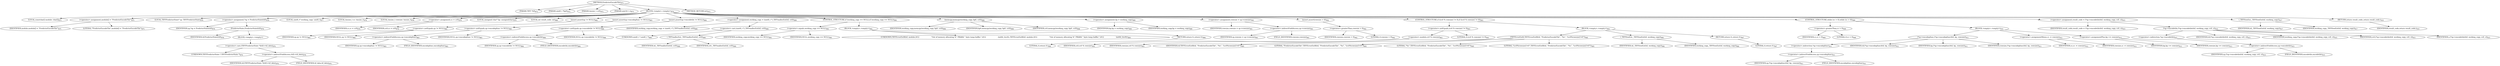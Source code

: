 digraph "PredictorEncodeTile" {  
"39104" [label = <(METHOD,PredictorEncodeTile)<SUB>872</SUB>> ]
"39105" [label = <(PARAM,TIFF *tif)<SUB>872</SUB>> ]
"39106" [label = <(PARAM,uint8_t *bp0)<SUB>872</SUB>> ]
"39107" [label = <(PARAM,tmsize_t cc0)<SUB>872</SUB>> ]
"39108" [label = <(PARAM,uint16_t s)<SUB>873</SUB>> ]
"39109" [label = <(BLOCK,&lt;empty&gt;,&lt;empty&gt;)<SUB>874</SUB>> ]
"39110" [label = <(LOCAL,constchar[] module: char[])<SUB>875</SUB>> ]
"39111" [label = <(&lt;operator&gt;.assignment,module[] = &quot;PredictorEncodeTile&quot;)<SUB>875</SUB>> ]
"39112" [label = <(IDENTIFIER,module,module[] = &quot;PredictorEncodeTile&quot;)<SUB>875</SUB>> ]
"39113" [label = <(LITERAL,&quot;PredictorEncodeTile&quot;,module[] = &quot;PredictorEncodeTile&quot;)<SUB>875</SUB>> ]
"39114" [label = <(LOCAL,TIFFPredictorState* sp: TIFFPredictorState)<SUB>876</SUB>> ]
"39115" [label = <(&lt;operator&gt;.assignment,*sp = PredictorState(tif))<SUB>876</SUB>> ]
"39116" [label = <(IDENTIFIER,sp,*sp = PredictorState(tif))<SUB>876</SUB>> ]
"39117" [label = <(PredictorState,PredictorState(tif))<SUB>876</SUB>> ]
"39118" [label = <(IDENTIFIER,tif,PredictorState(tif))<SUB>876</SUB>> ]
"39119" [label = <(BLOCK,&lt;empty&gt;,&lt;empty&gt;)> ]
"39120" [label = <(&lt;operator&gt;.cast,(TIFFPredictorState *)(tif)-&gt;tif_data)<SUB>876</SUB>> ]
"39121" [label = <(UNKNOWN,TIFFPredictorState *,TIFFPredictorState *)<SUB>876</SUB>> ]
"39122" [label = <(&lt;operator&gt;.indirectFieldAccess,(tif)-&gt;tif_data)<SUB>876</SUB>> ]
"39123" [label = <(IDENTIFIER,tif,(TIFFPredictorState *)(tif)-&gt;tif_data)<SUB>876</SUB>> ]
"39124" [label = <(FIELD_IDENTIFIER,tif_data,tif_data)<SUB>876</SUB>> ]
"39125" [label = <(LOCAL,uint8_t* working_copy: uint8_t)<SUB>877</SUB>> ]
"39126" [label = <(LOCAL,tmsize_t cc: tmsize_t)<SUB>878</SUB>> ]
"39127" [label = <(LOCAL,tmsize_t rowsize: tmsize_t)<SUB>878</SUB>> ]
"39128" [label = <(&lt;operator&gt;.assignment,cc = cc0)<SUB>878</SUB>> ]
"39129" [label = <(IDENTIFIER,cc,cc = cc0)<SUB>878</SUB>> ]
"39130" [label = <(IDENTIFIER,cc0,cc = cc0)<SUB>878</SUB>> ]
"39131" [label = <(LOCAL,unsigned char* bp: unsignedchar)<SUB>879</SUB>> ]
"39132" [label = <(LOCAL,int result_code: int)<SUB>880</SUB>> ]
"39133" [label = <(assert,assert(sp != NULL))<SUB>882</SUB>> ]
"39134" [label = <(&lt;operator&gt;.notEquals,sp != NULL)<SUB>882</SUB>> ]
"39135" [label = <(IDENTIFIER,sp,sp != NULL)<SUB>882</SUB>> ]
"39136" [label = <(IDENTIFIER,NULL,sp != NULL)<SUB>882</SUB>> ]
"39137" [label = <(assert,assert(sp-&gt;encodepfunc != NULL))<SUB>883</SUB>> ]
"39138" [label = <(&lt;operator&gt;.notEquals,sp-&gt;encodepfunc != NULL)<SUB>883</SUB>> ]
"39139" [label = <(&lt;operator&gt;.indirectFieldAccess,sp-&gt;encodepfunc)<SUB>883</SUB>> ]
"39140" [label = <(IDENTIFIER,sp,sp-&gt;encodepfunc != NULL)<SUB>883</SUB>> ]
"39141" [label = <(FIELD_IDENTIFIER,encodepfunc,encodepfunc)<SUB>883</SUB>> ]
"39142" [label = <(IDENTIFIER,NULL,sp-&gt;encodepfunc != NULL)<SUB>883</SUB>> ]
"39143" [label = <(assert,assert(sp-&gt;encodetile != NULL))<SUB>884</SUB>> ]
"39144" [label = <(&lt;operator&gt;.notEquals,sp-&gt;encodetile != NULL)<SUB>884</SUB>> ]
"39145" [label = <(&lt;operator&gt;.indirectFieldAccess,sp-&gt;encodetile)<SUB>884</SUB>> ]
"39146" [label = <(IDENTIFIER,sp,sp-&gt;encodetile != NULL)<SUB>884</SUB>> ]
"39147" [label = <(FIELD_IDENTIFIER,encodetile,encodetile)<SUB>884</SUB>> ]
"39148" [label = <(IDENTIFIER,NULL,sp-&gt;encodetile != NULL)<SUB>884</SUB>> ]
"39149" [label = <(&lt;operator&gt;.assignment,working_copy = (uint8_t *)_TIFFmallocExt(tif, cc0))<SUB>890</SUB>> ]
"39150" [label = <(IDENTIFIER,working_copy,working_copy = (uint8_t *)_TIFFmallocExt(tif, cc0))<SUB>890</SUB>> ]
"39151" [label = <(&lt;operator&gt;.cast,(uint8_t *)_TIFFmallocExt(tif, cc0))<SUB>890</SUB>> ]
"39152" [label = <(UNKNOWN,uint8_t *,uint8_t *)<SUB>890</SUB>> ]
"39153" [label = <(_TIFFmallocExt,_TIFFmallocExt(tif, cc0))<SUB>890</SUB>> ]
"39154" [label = <(IDENTIFIER,tif,_TIFFmallocExt(tif, cc0))<SUB>890</SUB>> ]
"39155" [label = <(IDENTIFIER,cc0,_TIFFmallocExt(tif, cc0))<SUB>890</SUB>> ]
"39156" [label = <(CONTROL_STRUCTURE,if (working_copy == NULL),if (working_copy == NULL))<SUB>891</SUB>> ]
"39157" [label = <(&lt;operator&gt;.equals,working_copy == NULL)<SUB>891</SUB>> ]
"39158" [label = <(IDENTIFIER,working_copy,working_copy == NULL)<SUB>891</SUB>> ]
"39159" [label = <(IDENTIFIER,NULL,working_copy == NULL)<SUB>891</SUB>> ]
"39160" [label = <(BLOCK,&lt;empty&gt;,&lt;empty&gt;)<SUB>892</SUB>> ]
"39161" [label = <(UNKNOWN,TIFFErrorExtR(tif, module,\012                      &quot;Out of memory allocating %&quot; PRId64 &quot; byte temp buffer.&quot;,\012                      (int64_t)cc0);,TIFFErrorExtR(tif, module,\012                      &quot;Out of memory allocating %&quot; PRId64 &quot; byte temp buffer.&quot;,\012                      (int64_t)cc0);)<SUB>893</SUB>> ]
"39162" [label = <(RETURN,return 0;,return 0;)<SUB>896</SUB>> ]
"39163" [label = <(LITERAL,0,return 0;)<SUB>896</SUB>> ]
"39164" [label = <(memcpy,memcpy(working_copy, bp0, cc0))<SUB>898</SUB>> ]
"39165" [label = <(IDENTIFIER,working_copy,memcpy(working_copy, bp0, cc0))<SUB>898</SUB>> ]
"39166" [label = <(IDENTIFIER,bp0,memcpy(working_copy, bp0, cc0))<SUB>898</SUB>> ]
"39167" [label = <(IDENTIFIER,cc0,memcpy(working_copy, bp0, cc0))<SUB>898</SUB>> ]
"39168" [label = <(&lt;operator&gt;.assignment,bp = working_copy)<SUB>899</SUB>> ]
"39169" [label = <(IDENTIFIER,bp,bp = working_copy)<SUB>899</SUB>> ]
"39170" [label = <(IDENTIFIER,working_copy,bp = working_copy)<SUB>899</SUB>> ]
"39171" [label = <(&lt;operator&gt;.assignment,rowsize = sp-&gt;rowsize)<SUB>901</SUB>> ]
"39172" [label = <(IDENTIFIER,rowsize,rowsize = sp-&gt;rowsize)<SUB>901</SUB>> ]
"39173" [label = <(&lt;operator&gt;.indirectFieldAccess,sp-&gt;rowsize)<SUB>901</SUB>> ]
"39174" [label = <(IDENTIFIER,sp,rowsize = sp-&gt;rowsize)<SUB>901</SUB>> ]
"39175" [label = <(FIELD_IDENTIFIER,rowsize,rowsize)<SUB>901</SUB>> ]
"39176" [label = <(assert,assert(rowsize &gt; 0))<SUB>902</SUB>> ]
"39177" [label = <(&lt;operator&gt;.greaterThan,rowsize &gt; 0)<SUB>902</SUB>> ]
"39178" [label = <(IDENTIFIER,rowsize,rowsize &gt; 0)<SUB>902</SUB>> ]
"39179" [label = <(LITERAL,0,rowsize &gt; 0)<SUB>902</SUB>> ]
"39180" [label = <(CONTROL_STRUCTURE,if ((cc0 % rowsize) != 0),if ((cc0 % rowsize) != 0))<SUB>903</SUB>> ]
"39181" [label = <(&lt;operator&gt;.notEquals,(cc0 % rowsize) != 0)<SUB>903</SUB>> ]
"39182" [label = <(&lt;operator&gt;.modulo,cc0 % rowsize)<SUB>903</SUB>> ]
"39183" [label = <(IDENTIFIER,cc0,cc0 % rowsize)<SUB>903</SUB>> ]
"39184" [label = <(IDENTIFIER,rowsize,cc0 % rowsize)<SUB>903</SUB>> ]
"39185" [label = <(LITERAL,0,(cc0 % rowsize) != 0)<SUB>903</SUB>> ]
"39186" [label = <(BLOCK,&lt;empty&gt;,&lt;empty&gt;)<SUB>904</SUB>> ]
"39187" [label = <(TIFFErrorExtR,TIFFErrorExtR(tif, &quot;PredictorEncodeTile&quot;, &quot;%s&quot;, &quot;(cc0%rowsize)!=0&quot;))<SUB>905</SUB>> ]
"39188" [label = <(IDENTIFIER,tif,TIFFErrorExtR(tif, &quot;PredictorEncodeTile&quot;, &quot;%s&quot;, &quot;(cc0%rowsize)!=0&quot;))<SUB>905</SUB>> ]
"39189" [label = <(LITERAL,&quot;PredictorEncodeTile&quot;,TIFFErrorExtR(tif, &quot;PredictorEncodeTile&quot;, &quot;%s&quot;, &quot;(cc0%rowsize)!=0&quot;))<SUB>905</SUB>> ]
"39190" [label = <(LITERAL,&quot;%s&quot;,TIFFErrorExtR(tif, &quot;PredictorEncodeTile&quot;, &quot;%s&quot;, &quot;(cc0%rowsize)!=0&quot;))<SUB>905</SUB>> ]
"39191" [label = <(LITERAL,&quot;(cc0%rowsize)!=0&quot;,TIFFErrorExtR(tif, &quot;PredictorEncodeTile&quot;, &quot;%s&quot;, &quot;(cc0%rowsize)!=0&quot;))<SUB>905</SUB>> ]
"39192" [label = <(_TIFFfreeExt,_TIFFfreeExt(tif, working_copy))<SUB>906</SUB>> ]
"39193" [label = <(IDENTIFIER,tif,_TIFFfreeExt(tif, working_copy))<SUB>906</SUB>> ]
"39194" [label = <(IDENTIFIER,working_copy,_TIFFfreeExt(tif, working_copy))<SUB>906</SUB>> ]
"39195" [label = <(RETURN,return 0;,return 0;)<SUB>907</SUB>> ]
"39196" [label = <(LITERAL,0,return 0;)<SUB>907</SUB>> ]
"39197" [label = <(CONTROL_STRUCTURE,while (cc &gt; 0),while (cc &gt; 0))<SUB>909</SUB>> ]
"39198" [label = <(&lt;operator&gt;.greaterThan,cc &gt; 0)<SUB>909</SUB>> ]
"39199" [label = <(IDENTIFIER,cc,cc &gt; 0)<SUB>909</SUB>> ]
"39200" [label = <(LITERAL,0,cc &gt; 0)<SUB>909</SUB>> ]
"39201" [label = <(BLOCK,&lt;empty&gt;,&lt;empty&gt;)<SUB>910</SUB>> ]
"39202" [label = <(*sp-&gt;encodepfunc,(*sp-&gt;encodepfunc)(tif, bp, rowsize))<SUB>911</SUB>> ]
"39203" [label = <(&lt;operator&gt;.indirection,*sp-&gt;encodepfunc)<SUB>911</SUB>> ]
"39204" [label = <(&lt;operator&gt;.indirectFieldAccess,sp-&gt;encodepfunc)<SUB>911</SUB>> ]
"39205" [label = <(IDENTIFIER,sp,(*sp-&gt;encodepfunc)(tif, bp, rowsize))<SUB>911</SUB>> ]
"39206" [label = <(FIELD_IDENTIFIER,encodepfunc,encodepfunc)<SUB>911</SUB>> ]
"39207" [label = <(IDENTIFIER,tif,(*sp-&gt;encodepfunc)(tif, bp, rowsize))<SUB>911</SUB>> ]
"39208" [label = <(IDENTIFIER,bp,(*sp-&gt;encodepfunc)(tif, bp, rowsize))<SUB>911</SUB>> ]
"39209" [label = <(IDENTIFIER,rowsize,(*sp-&gt;encodepfunc)(tif, bp, rowsize))<SUB>911</SUB>> ]
"39210" [label = <(&lt;operator&gt;.assignmentMinus,cc -= rowsize)<SUB>912</SUB>> ]
"39211" [label = <(IDENTIFIER,cc,cc -= rowsize)<SUB>912</SUB>> ]
"39212" [label = <(IDENTIFIER,rowsize,cc -= rowsize)<SUB>912</SUB>> ]
"39213" [label = <(&lt;operator&gt;.assignmentPlus,bp += rowsize)<SUB>913</SUB>> ]
"39214" [label = <(IDENTIFIER,bp,bp += rowsize)<SUB>913</SUB>> ]
"39215" [label = <(IDENTIFIER,rowsize,bp += rowsize)<SUB>913</SUB>> ]
"39216" [label = <(&lt;operator&gt;.assignment,result_code = (*sp-&gt;encodetile)(tif, working_copy, cc0, s))<SUB>915</SUB>> ]
"39217" [label = <(IDENTIFIER,result_code,result_code = (*sp-&gt;encodetile)(tif, working_copy, cc0, s))<SUB>915</SUB>> ]
"39218" [label = <(*sp-&gt;encodetile,(*sp-&gt;encodetile)(tif, working_copy, cc0, s))<SUB>915</SUB>> ]
"39219" [label = <(&lt;operator&gt;.indirection,*sp-&gt;encodetile)<SUB>915</SUB>> ]
"39220" [label = <(&lt;operator&gt;.indirectFieldAccess,sp-&gt;encodetile)<SUB>915</SUB>> ]
"39221" [label = <(IDENTIFIER,sp,(*sp-&gt;encodetile)(tif, working_copy, cc0, s))<SUB>915</SUB>> ]
"39222" [label = <(FIELD_IDENTIFIER,encodetile,encodetile)<SUB>915</SUB>> ]
"39223" [label = <(IDENTIFIER,tif,(*sp-&gt;encodetile)(tif, working_copy, cc0, s))<SUB>915</SUB>> ]
"39224" [label = <(IDENTIFIER,working_copy,(*sp-&gt;encodetile)(tif, working_copy, cc0, s))<SUB>915</SUB>> ]
"39225" [label = <(IDENTIFIER,cc0,(*sp-&gt;encodetile)(tif, working_copy, cc0, s))<SUB>915</SUB>> ]
"39226" [label = <(IDENTIFIER,s,(*sp-&gt;encodetile)(tif, working_copy, cc0, s))<SUB>915</SUB>> ]
"39227" [label = <(_TIFFfreeExt,_TIFFfreeExt(tif, working_copy))<SUB>917</SUB>> ]
"39228" [label = <(IDENTIFIER,tif,_TIFFfreeExt(tif, working_copy))<SUB>917</SUB>> ]
"39229" [label = <(IDENTIFIER,working_copy,_TIFFfreeExt(tif, working_copy))<SUB>917</SUB>> ]
"39230" [label = <(RETURN,return result_code;,return result_code;)<SUB>919</SUB>> ]
"39231" [label = <(IDENTIFIER,result_code,return result_code;)<SUB>919</SUB>> ]
"39232" [label = <(METHOD_RETURN,int)<SUB>872</SUB>> ]
  "39104" -> "39105" 
  "39104" -> "39106" 
  "39104" -> "39107" 
  "39104" -> "39108" 
  "39104" -> "39109" 
  "39104" -> "39232" 
  "39109" -> "39110" 
  "39109" -> "39111" 
  "39109" -> "39114" 
  "39109" -> "39115" 
  "39109" -> "39125" 
  "39109" -> "39126" 
  "39109" -> "39127" 
  "39109" -> "39128" 
  "39109" -> "39131" 
  "39109" -> "39132" 
  "39109" -> "39133" 
  "39109" -> "39137" 
  "39109" -> "39143" 
  "39109" -> "39149" 
  "39109" -> "39156" 
  "39109" -> "39164" 
  "39109" -> "39168" 
  "39109" -> "39171" 
  "39109" -> "39176" 
  "39109" -> "39180" 
  "39109" -> "39197" 
  "39109" -> "39216" 
  "39109" -> "39227" 
  "39109" -> "39230" 
  "39111" -> "39112" 
  "39111" -> "39113" 
  "39115" -> "39116" 
  "39115" -> "39117" 
  "39117" -> "39118" 
  "39117" -> "39119" 
  "39119" -> "39120" 
  "39120" -> "39121" 
  "39120" -> "39122" 
  "39122" -> "39123" 
  "39122" -> "39124" 
  "39128" -> "39129" 
  "39128" -> "39130" 
  "39133" -> "39134" 
  "39134" -> "39135" 
  "39134" -> "39136" 
  "39137" -> "39138" 
  "39138" -> "39139" 
  "39138" -> "39142" 
  "39139" -> "39140" 
  "39139" -> "39141" 
  "39143" -> "39144" 
  "39144" -> "39145" 
  "39144" -> "39148" 
  "39145" -> "39146" 
  "39145" -> "39147" 
  "39149" -> "39150" 
  "39149" -> "39151" 
  "39151" -> "39152" 
  "39151" -> "39153" 
  "39153" -> "39154" 
  "39153" -> "39155" 
  "39156" -> "39157" 
  "39156" -> "39160" 
  "39157" -> "39158" 
  "39157" -> "39159" 
  "39160" -> "39161" 
  "39160" -> "39162" 
  "39162" -> "39163" 
  "39164" -> "39165" 
  "39164" -> "39166" 
  "39164" -> "39167" 
  "39168" -> "39169" 
  "39168" -> "39170" 
  "39171" -> "39172" 
  "39171" -> "39173" 
  "39173" -> "39174" 
  "39173" -> "39175" 
  "39176" -> "39177" 
  "39177" -> "39178" 
  "39177" -> "39179" 
  "39180" -> "39181" 
  "39180" -> "39186" 
  "39181" -> "39182" 
  "39181" -> "39185" 
  "39182" -> "39183" 
  "39182" -> "39184" 
  "39186" -> "39187" 
  "39186" -> "39192" 
  "39186" -> "39195" 
  "39187" -> "39188" 
  "39187" -> "39189" 
  "39187" -> "39190" 
  "39187" -> "39191" 
  "39192" -> "39193" 
  "39192" -> "39194" 
  "39195" -> "39196" 
  "39197" -> "39198" 
  "39197" -> "39201" 
  "39198" -> "39199" 
  "39198" -> "39200" 
  "39201" -> "39202" 
  "39201" -> "39210" 
  "39201" -> "39213" 
  "39202" -> "39203" 
  "39202" -> "39207" 
  "39202" -> "39208" 
  "39202" -> "39209" 
  "39203" -> "39204" 
  "39204" -> "39205" 
  "39204" -> "39206" 
  "39210" -> "39211" 
  "39210" -> "39212" 
  "39213" -> "39214" 
  "39213" -> "39215" 
  "39216" -> "39217" 
  "39216" -> "39218" 
  "39218" -> "39219" 
  "39218" -> "39223" 
  "39218" -> "39224" 
  "39218" -> "39225" 
  "39218" -> "39226" 
  "39219" -> "39220" 
  "39220" -> "39221" 
  "39220" -> "39222" 
  "39227" -> "39228" 
  "39227" -> "39229" 
  "39230" -> "39231" 
}
